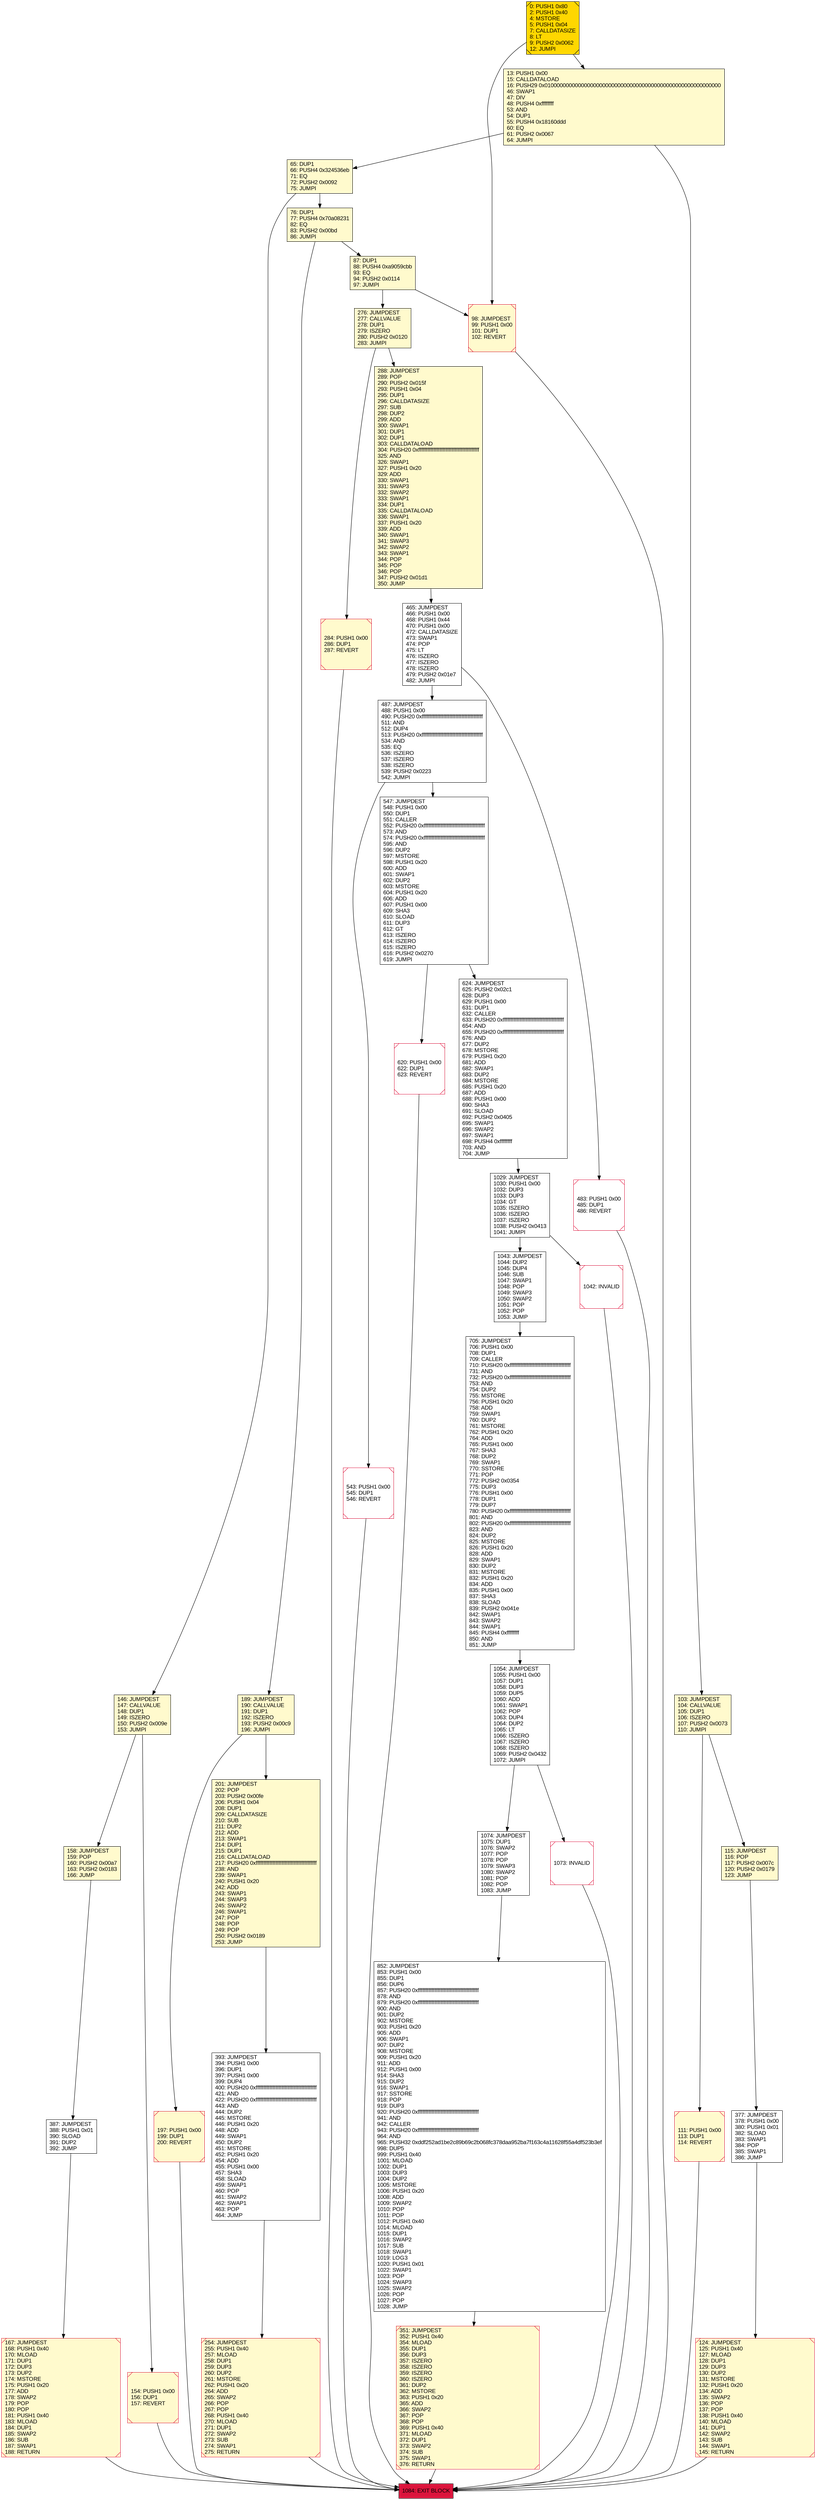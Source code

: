 digraph G {
bgcolor=transparent rankdir=UD;
node [shape=box style=filled color=black fillcolor=white fontname=arial fontcolor=black];
87 [label="87: DUP1\l88: PUSH4 0xa9059cbb\l93: EQ\l94: PUSH2 0x0114\l97: JUMPI\l" fillcolor=lemonchiffon ];
465 [label="465: JUMPDEST\l466: PUSH1 0x00\l468: PUSH1 0x44\l470: PUSH1 0x00\l472: CALLDATASIZE\l473: SWAP1\l474: POP\l475: LT\l476: ISZERO\l477: ISZERO\l478: ISZERO\l479: PUSH2 0x01e7\l482: JUMPI\l" ];
705 [label="705: JUMPDEST\l706: PUSH1 0x00\l708: DUP1\l709: CALLER\l710: PUSH20 0xffffffffffffffffffffffffffffffffffffffff\l731: AND\l732: PUSH20 0xffffffffffffffffffffffffffffffffffffffff\l753: AND\l754: DUP2\l755: MSTORE\l756: PUSH1 0x20\l758: ADD\l759: SWAP1\l760: DUP2\l761: MSTORE\l762: PUSH1 0x20\l764: ADD\l765: PUSH1 0x00\l767: SHA3\l768: DUP2\l769: SWAP1\l770: SSTORE\l771: POP\l772: PUSH2 0x0354\l775: DUP3\l776: PUSH1 0x00\l778: DUP1\l779: DUP7\l780: PUSH20 0xffffffffffffffffffffffffffffffffffffffff\l801: AND\l802: PUSH20 0xffffffffffffffffffffffffffffffffffffffff\l823: AND\l824: DUP2\l825: MSTORE\l826: PUSH1 0x20\l828: ADD\l829: SWAP1\l830: DUP2\l831: MSTORE\l832: PUSH1 0x20\l834: ADD\l835: PUSH1 0x00\l837: SHA3\l838: SLOAD\l839: PUSH2 0x041e\l842: SWAP1\l843: SWAP2\l844: SWAP1\l845: PUSH4 0xffffffff\l850: AND\l851: JUMP\l" ];
483 [label="483: PUSH1 0x00\l485: DUP1\l486: REVERT\l" shape=Msquare color=crimson ];
158 [label="158: JUMPDEST\l159: POP\l160: PUSH2 0x00a7\l163: PUSH2 0x0183\l166: JUMP\l" fillcolor=lemonchiffon ];
13 [label="13: PUSH1 0x00\l15: CALLDATALOAD\l16: PUSH29 0x0100000000000000000000000000000000000000000000000000000000\l46: SWAP1\l47: DIV\l48: PUSH4 0xffffffff\l53: AND\l54: DUP1\l55: PUSH4 0x18160ddd\l60: EQ\l61: PUSH2 0x0067\l64: JUMPI\l" fillcolor=lemonchiffon ];
487 [label="487: JUMPDEST\l488: PUSH1 0x00\l490: PUSH20 0xffffffffffffffffffffffffffffffffffffffff\l511: AND\l512: DUP4\l513: PUSH20 0xffffffffffffffffffffffffffffffffffffffff\l534: AND\l535: EQ\l536: ISZERO\l537: ISZERO\l538: ISZERO\l539: PUSH2 0x0223\l542: JUMPI\l" ];
103 [label="103: JUMPDEST\l104: CALLVALUE\l105: DUP1\l106: ISZERO\l107: PUSH2 0x0073\l110: JUMPI\l" fillcolor=lemonchiffon ];
276 [label="276: JUMPDEST\l277: CALLVALUE\l278: DUP1\l279: ISZERO\l280: PUSH2 0x0120\l283: JUMPI\l" fillcolor=lemonchiffon ];
288 [label="288: JUMPDEST\l289: POP\l290: PUSH2 0x015f\l293: PUSH1 0x04\l295: DUP1\l296: CALLDATASIZE\l297: SUB\l298: DUP2\l299: ADD\l300: SWAP1\l301: DUP1\l302: DUP1\l303: CALLDATALOAD\l304: PUSH20 0xffffffffffffffffffffffffffffffffffffffff\l325: AND\l326: SWAP1\l327: PUSH1 0x20\l329: ADD\l330: SWAP1\l331: SWAP3\l332: SWAP2\l333: SWAP1\l334: DUP1\l335: CALLDATALOAD\l336: SWAP1\l337: PUSH1 0x20\l339: ADD\l340: SWAP1\l341: SWAP3\l342: SWAP2\l343: SWAP1\l344: POP\l345: POP\l346: POP\l347: PUSH2 0x01d1\l350: JUMP\l" fillcolor=lemonchiffon ];
852 [label="852: JUMPDEST\l853: PUSH1 0x00\l855: DUP1\l856: DUP6\l857: PUSH20 0xffffffffffffffffffffffffffffffffffffffff\l878: AND\l879: PUSH20 0xffffffffffffffffffffffffffffffffffffffff\l900: AND\l901: DUP2\l902: MSTORE\l903: PUSH1 0x20\l905: ADD\l906: SWAP1\l907: DUP2\l908: MSTORE\l909: PUSH1 0x20\l911: ADD\l912: PUSH1 0x00\l914: SHA3\l915: DUP2\l916: SWAP1\l917: SSTORE\l918: POP\l919: DUP3\l920: PUSH20 0xffffffffffffffffffffffffffffffffffffffff\l941: AND\l942: CALLER\l943: PUSH20 0xffffffffffffffffffffffffffffffffffffffff\l964: AND\l965: PUSH32 0xddf252ad1be2c89b69c2b068fc378daa952ba7f163c4a11628f55a4df523b3ef\l998: DUP5\l999: PUSH1 0x40\l1001: MLOAD\l1002: DUP1\l1003: DUP3\l1004: DUP2\l1005: MSTORE\l1006: PUSH1 0x20\l1008: ADD\l1009: SWAP2\l1010: POP\l1011: POP\l1012: PUSH1 0x40\l1014: MLOAD\l1015: DUP1\l1016: SWAP2\l1017: SUB\l1018: SWAP1\l1019: LOG3\l1020: PUSH1 0x01\l1022: SWAP1\l1023: POP\l1024: SWAP3\l1025: SWAP2\l1026: POP\l1027: POP\l1028: JUMP\l" ];
547 [label="547: JUMPDEST\l548: PUSH1 0x00\l550: DUP1\l551: CALLER\l552: PUSH20 0xffffffffffffffffffffffffffffffffffffffff\l573: AND\l574: PUSH20 0xffffffffffffffffffffffffffffffffffffffff\l595: AND\l596: DUP2\l597: MSTORE\l598: PUSH1 0x20\l600: ADD\l601: SWAP1\l602: DUP2\l603: MSTORE\l604: PUSH1 0x20\l606: ADD\l607: PUSH1 0x00\l609: SHA3\l610: SLOAD\l611: DUP3\l612: GT\l613: ISZERO\l614: ISZERO\l615: ISZERO\l616: PUSH2 0x0270\l619: JUMPI\l" ];
254 [label="254: JUMPDEST\l255: PUSH1 0x40\l257: MLOAD\l258: DUP1\l259: DUP3\l260: DUP2\l261: MSTORE\l262: PUSH1 0x20\l264: ADD\l265: SWAP2\l266: POP\l267: POP\l268: PUSH1 0x40\l270: MLOAD\l271: DUP1\l272: SWAP2\l273: SUB\l274: SWAP1\l275: RETURN\l" fillcolor=lemonchiffon shape=Msquare color=crimson ];
620 [label="620: PUSH1 0x00\l622: DUP1\l623: REVERT\l" shape=Msquare color=crimson ];
111 [label="111: PUSH1 0x00\l113: DUP1\l114: REVERT\l" fillcolor=lemonchiffon shape=Msquare color=crimson ];
1073 [label="1073: INVALID\l" shape=Msquare color=crimson ];
146 [label="146: JUMPDEST\l147: CALLVALUE\l148: DUP1\l149: ISZERO\l150: PUSH2 0x009e\l153: JUMPI\l" fillcolor=lemonchiffon ];
124 [label="124: JUMPDEST\l125: PUSH1 0x40\l127: MLOAD\l128: DUP1\l129: DUP3\l130: DUP2\l131: MSTORE\l132: PUSH1 0x20\l134: ADD\l135: SWAP2\l136: POP\l137: POP\l138: PUSH1 0x40\l140: MLOAD\l141: DUP1\l142: SWAP2\l143: SUB\l144: SWAP1\l145: RETURN\l" fillcolor=lemonchiffon shape=Msquare color=crimson ];
1054 [label="1054: JUMPDEST\l1055: PUSH1 0x00\l1057: DUP1\l1058: DUP3\l1059: DUP5\l1060: ADD\l1061: SWAP1\l1062: POP\l1063: DUP4\l1064: DUP2\l1065: LT\l1066: ISZERO\l1067: ISZERO\l1068: ISZERO\l1069: PUSH2 0x0432\l1072: JUMPI\l" ];
167 [label="167: JUMPDEST\l168: PUSH1 0x40\l170: MLOAD\l171: DUP1\l172: DUP3\l173: DUP2\l174: MSTORE\l175: PUSH1 0x20\l177: ADD\l178: SWAP2\l179: POP\l180: POP\l181: PUSH1 0x40\l183: MLOAD\l184: DUP1\l185: SWAP2\l186: SUB\l187: SWAP1\l188: RETURN\l" fillcolor=lemonchiffon shape=Msquare color=crimson ];
387 [label="387: JUMPDEST\l388: PUSH1 0x01\l390: SLOAD\l391: DUP2\l392: JUMP\l" ];
393 [label="393: JUMPDEST\l394: PUSH1 0x00\l396: DUP1\l397: PUSH1 0x00\l399: DUP4\l400: PUSH20 0xffffffffffffffffffffffffffffffffffffffff\l421: AND\l422: PUSH20 0xffffffffffffffffffffffffffffffffffffffff\l443: AND\l444: DUP2\l445: MSTORE\l446: PUSH1 0x20\l448: ADD\l449: SWAP1\l450: DUP2\l451: MSTORE\l452: PUSH1 0x20\l454: ADD\l455: PUSH1 0x00\l457: SHA3\l458: SLOAD\l459: SWAP1\l460: POP\l461: SWAP2\l462: SWAP1\l463: POP\l464: JUMP\l" ];
65 [label="65: DUP1\l66: PUSH4 0x324536eb\l71: EQ\l72: PUSH2 0x0092\l75: JUMPI\l" fillcolor=lemonchiffon ];
624 [label="624: JUMPDEST\l625: PUSH2 0x02c1\l628: DUP3\l629: PUSH1 0x00\l631: DUP1\l632: CALLER\l633: PUSH20 0xffffffffffffffffffffffffffffffffffffffff\l654: AND\l655: PUSH20 0xffffffffffffffffffffffffffffffffffffffff\l676: AND\l677: DUP2\l678: MSTORE\l679: PUSH1 0x20\l681: ADD\l682: SWAP1\l683: DUP2\l684: MSTORE\l685: PUSH1 0x20\l687: ADD\l688: PUSH1 0x00\l690: SHA3\l691: SLOAD\l692: PUSH2 0x0405\l695: SWAP1\l696: SWAP2\l697: SWAP1\l698: PUSH4 0xffffffff\l703: AND\l704: JUMP\l" ];
1074 [label="1074: JUMPDEST\l1075: DUP1\l1076: SWAP2\l1077: POP\l1078: POP\l1079: SWAP3\l1080: SWAP2\l1081: POP\l1082: POP\l1083: JUMP\l" ];
189 [label="189: JUMPDEST\l190: CALLVALUE\l191: DUP1\l192: ISZERO\l193: PUSH2 0x00c9\l196: JUMPI\l" fillcolor=lemonchiffon ];
351 [label="351: JUMPDEST\l352: PUSH1 0x40\l354: MLOAD\l355: DUP1\l356: DUP3\l357: ISZERO\l358: ISZERO\l359: ISZERO\l360: ISZERO\l361: DUP2\l362: MSTORE\l363: PUSH1 0x20\l365: ADD\l366: SWAP2\l367: POP\l368: POP\l369: PUSH1 0x40\l371: MLOAD\l372: DUP1\l373: SWAP2\l374: SUB\l375: SWAP1\l376: RETURN\l" fillcolor=lemonchiffon shape=Msquare color=crimson ];
197 [label="197: PUSH1 0x00\l199: DUP1\l200: REVERT\l" fillcolor=lemonchiffon shape=Msquare color=crimson ];
0 [label="0: PUSH1 0x80\l2: PUSH1 0x40\l4: MSTORE\l5: PUSH1 0x04\l7: CALLDATASIZE\l8: LT\l9: PUSH2 0x0062\l12: JUMPI\l" fillcolor=lemonchiffon shape=Msquare fillcolor=gold ];
98 [label="98: JUMPDEST\l99: PUSH1 0x00\l101: DUP1\l102: REVERT\l" fillcolor=lemonchiffon shape=Msquare color=crimson ];
1043 [label="1043: JUMPDEST\l1044: DUP2\l1045: DUP4\l1046: SUB\l1047: SWAP1\l1048: POP\l1049: SWAP3\l1050: SWAP2\l1051: POP\l1052: POP\l1053: JUMP\l" ];
377 [label="377: JUMPDEST\l378: PUSH1 0x00\l380: PUSH1 0x01\l382: SLOAD\l383: SWAP1\l384: POP\l385: SWAP1\l386: JUMP\l" ];
1042 [label="1042: INVALID\l" shape=Msquare color=crimson ];
201 [label="201: JUMPDEST\l202: POP\l203: PUSH2 0x00fe\l206: PUSH1 0x04\l208: DUP1\l209: CALLDATASIZE\l210: SUB\l211: DUP2\l212: ADD\l213: SWAP1\l214: DUP1\l215: DUP1\l216: CALLDATALOAD\l217: PUSH20 0xffffffffffffffffffffffffffffffffffffffff\l238: AND\l239: SWAP1\l240: PUSH1 0x20\l242: ADD\l243: SWAP1\l244: SWAP3\l245: SWAP2\l246: SWAP1\l247: POP\l248: POP\l249: POP\l250: PUSH2 0x0189\l253: JUMP\l" fillcolor=lemonchiffon ];
1029 [label="1029: JUMPDEST\l1030: PUSH1 0x00\l1032: DUP3\l1033: DUP3\l1034: GT\l1035: ISZERO\l1036: ISZERO\l1037: ISZERO\l1038: PUSH2 0x0413\l1041: JUMPI\l" ];
154 [label="154: PUSH1 0x00\l156: DUP1\l157: REVERT\l" fillcolor=lemonchiffon shape=Msquare color=crimson ];
1084 [label="1084: EXIT BLOCK\l" fillcolor=crimson ];
284 [label="284: PUSH1 0x00\l286: DUP1\l287: REVERT\l" fillcolor=lemonchiffon shape=Msquare color=crimson ];
543 [label="543: PUSH1 0x00\l545: DUP1\l546: REVERT\l" shape=Msquare color=crimson ];
76 [label="76: DUP1\l77: PUSH4 0x70a08231\l82: EQ\l83: PUSH2 0x00bd\l86: JUMPI\l" fillcolor=lemonchiffon ];
115 [label="115: JUMPDEST\l116: POP\l117: PUSH2 0x007c\l120: PUSH2 0x0179\l123: JUMP\l" fillcolor=lemonchiffon ];
284 -> 1084;
547 -> 620;
543 -> 1084;
103 -> 111;
154 -> 1084;
487 -> 547;
288 -> 465;
146 -> 158;
1054 -> 1074;
189 -> 201;
65 -> 146;
1042 -> 1084;
547 -> 624;
158 -> 387;
76 -> 189;
0 -> 13;
377 -> 124;
167 -> 1084;
1043 -> 705;
624 -> 1029;
1073 -> 1084;
201 -> 393;
76 -> 87;
276 -> 288;
0 -> 98;
387 -> 167;
465 -> 483;
1029 -> 1042;
1029 -> 1043;
189 -> 197;
465 -> 487;
87 -> 276;
13 -> 103;
393 -> 254;
115 -> 377;
705 -> 1054;
1074 -> 852;
13 -> 65;
197 -> 1084;
98 -> 1084;
1054 -> 1073;
351 -> 1084;
65 -> 76;
87 -> 98;
852 -> 351;
254 -> 1084;
620 -> 1084;
111 -> 1084;
124 -> 1084;
146 -> 154;
103 -> 115;
276 -> 284;
487 -> 543;
483 -> 1084;
}